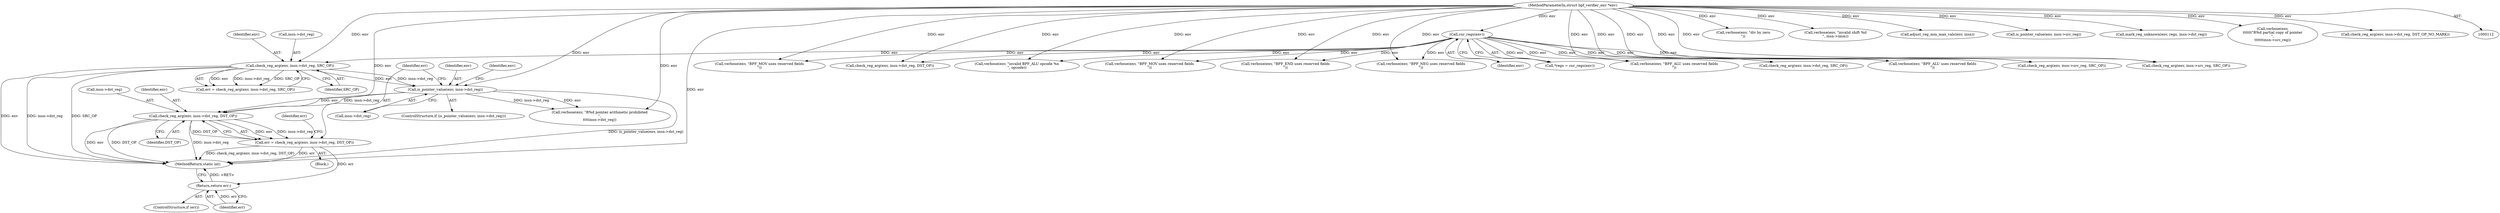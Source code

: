 digraph "0_linux_95a762e2c8c942780948091f8f2a4f32fce1ac6f@pointer" {
"1000251" [label="(Call,check_reg_arg(env, insn->dst_reg, DST_OP))"];
"1000234" [label="(Call,is_pointer_value(env, insn->dst_reg))"];
"1000223" [label="(Call,check_reg_arg(env, insn->dst_reg, SRC_OP))"];
"1000119" [label="(Call,cur_regs(env))"];
"1000113" [label="(MethodParameterIn,struct bpf_verifier_env *env)"];
"1000249" [label="(Call,err = check_reg_arg(env, insn->dst_reg, DST_OP))"];
"1000259" [label="(Return,return err;)"];
"1000552" [label="(Call,verbose(env, \"div by zero\n\"))"];
"1000603" [label="(Call,verbose(env, \"invalid shift %d\n\", insn->imm))"];
"1000625" [label="(Call,adjust_reg_min_max_vals(env, insn))"];
"1000117" [label="(Call,*regs = cur_regs(env))"];
"1000235" [label="(Identifier,env)"];
"1000321" [label="(Call,verbose(env, \"BPF_MOV uses reserved fields\n\"))"];
"1000221" [label="(Call,err = check_reg_arg(env, insn->dst_reg, SRC_OP))"];
"1000251" [label="(Call,check_reg_arg(env, insn->dst_reg, DST_OP))"];
"1000137" [label="(Block,)"];
"1000259" [label="(Return,return err;)"];
"1000329" [label="(Call,check_reg_arg(env, insn->dst_reg, DST_OP))"];
"1000249" [label="(Call,err = check_reg_arg(env, insn->dst_reg, DST_OP))"];
"1000258" [label="(Identifier,err)"];
"1000233" [label="(ControlStructure,if (is_pointer_value(env, insn->dst_reg)))"];
"1000240" [label="(Call,verbose(env, \"R%d pointer arithmetic prohibited\n\",\n\t\t\t\tinsn->dst_reg))"];
"1000228" [label="(Identifier,SRC_OP)"];
"1000113" [label="(MethodParameterIn,struct bpf_verifier_env *env)"];
"1000449" [label="(Call,verbose(env, \"invalid BPF_ALU opcode %x\n\", opcode))"];
"1000241" [label="(Identifier,env)"];
"1000288" [label="(Call,verbose(env, \"BPF_MOV uses reserved fields\n\"))"];
"1000253" [label="(Call,insn->dst_reg)"];
"1000169" [label="(Call,verbose(env, \"BPF_NEG uses reserved fields\n\"))"];
"1000257" [label="(ControlStructure,if (err))"];
"1000256" [label="(Identifier,DST_OP)"];
"1000119" [label="(Call,cur_regs(env))"];
"1000224" [label="(Identifier,env)"];
"1000120" [label="(Identifier,env)"];
"1000236" [label="(Call,insn->dst_reg)"];
"1000479" [label="(Call,verbose(env, \"BPF_ALU uses reserved fields\n\"))"];
"1000296" [label="(Call,check_reg_arg(env, insn->src_reg, SRC_OP))"];
"1000487" [label="(Call,check_reg_arg(env, insn->src_reg, SRC_OP))"];
"1000223" [label="(Call,check_reg_arg(env, insn->dst_reg, SRC_OP))"];
"1000215" [label="(Call,verbose(env, \"BPF_END uses reserved fields\n\"))"];
"1000378" [label="(Call,is_pointer_value(env, insn->src_reg))"];
"1000225" [label="(Call,insn->dst_reg)"];
"1000252" [label="(Identifier,env)"];
"1000250" [label="(Identifier,err)"];
"1000630" [label="(MethodReturn,static int)"];
"1000393" [label="(Call,mark_reg_unknown(env, regs, insn->dst_reg))"];
"1000512" [label="(Call,verbose(env, \"BPF_ALU uses reserved fields\n\"))"];
"1000520" [label="(Call,check_reg_arg(env, insn->dst_reg, SRC_OP))"];
"1000260" [label="(Identifier,err)"];
"1000234" [label="(Call,is_pointer_value(env, insn->dst_reg))"];
"1000384" [label="(Call,verbose(env,\n\t\t\t\t\t\t\"R%d partial copy of pointer\n\",\n\t\t\t\t\t\tinsn->src_reg))"];
"1000614" [label="(Call,check_reg_arg(env, insn->dst_reg, DST_OP_NO_MARK))"];
"1000251" -> "1000249"  [label="AST: "];
"1000251" -> "1000256"  [label="CFG: "];
"1000252" -> "1000251"  [label="AST: "];
"1000253" -> "1000251"  [label="AST: "];
"1000256" -> "1000251"  [label="AST: "];
"1000249" -> "1000251"  [label="CFG: "];
"1000251" -> "1000630"  [label="DDG: insn->dst_reg"];
"1000251" -> "1000630"  [label="DDG: env"];
"1000251" -> "1000630"  [label="DDG: DST_OP"];
"1000251" -> "1000249"  [label="DDG: env"];
"1000251" -> "1000249"  [label="DDG: insn->dst_reg"];
"1000251" -> "1000249"  [label="DDG: DST_OP"];
"1000234" -> "1000251"  [label="DDG: env"];
"1000234" -> "1000251"  [label="DDG: insn->dst_reg"];
"1000113" -> "1000251"  [label="DDG: env"];
"1000234" -> "1000233"  [label="AST: "];
"1000234" -> "1000236"  [label="CFG: "];
"1000235" -> "1000234"  [label="AST: "];
"1000236" -> "1000234"  [label="AST: "];
"1000241" -> "1000234"  [label="CFG: "];
"1000250" -> "1000234"  [label="CFG: "];
"1000234" -> "1000630"  [label="DDG: is_pointer_value(env, insn->dst_reg)"];
"1000223" -> "1000234"  [label="DDG: env"];
"1000223" -> "1000234"  [label="DDG: insn->dst_reg"];
"1000113" -> "1000234"  [label="DDG: env"];
"1000234" -> "1000240"  [label="DDG: env"];
"1000234" -> "1000240"  [label="DDG: insn->dst_reg"];
"1000223" -> "1000221"  [label="AST: "];
"1000223" -> "1000228"  [label="CFG: "];
"1000224" -> "1000223"  [label="AST: "];
"1000225" -> "1000223"  [label="AST: "];
"1000228" -> "1000223"  [label="AST: "];
"1000221" -> "1000223"  [label="CFG: "];
"1000223" -> "1000630"  [label="DDG: insn->dst_reg"];
"1000223" -> "1000630"  [label="DDG: SRC_OP"];
"1000223" -> "1000630"  [label="DDG: env"];
"1000223" -> "1000221"  [label="DDG: env"];
"1000223" -> "1000221"  [label="DDG: insn->dst_reg"];
"1000223" -> "1000221"  [label="DDG: SRC_OP"];
"1000119" -> "1000223"  [label="DDG: env"];
"1000113" -> "1000223"  [label="DDG: env"];
"1000119" -> "1000117"  [label="AST: "];
"1000119" -> "1000120"  [label="CFG: "];
"1000120" -> "1000119"  [label="AST: "];
"1000117" -> "1000119"  [label="CFG: "];
"1000119" -> "1000117"  [label="DDG: env"];
"1000113" -> "1000119"  [label="DDG: env"];
"1000119" -> "1000169"  [label="DDG: env"];
"1000119" -> "1000215"  [label="DDG: env"];
"1000119" -> "1000288"  [label="DDG: env"];
"1000119" -> "1000296"  [label="DDG: env"];
"1000119" -> "1000321"  [label="DDG: env"];
"1000119" -> "1000329"  [label="DDG: env"];
"1000119" -> "1000449"  [label="DDG: env"];
"1000119" -> "1000479"  [label="DDG: env"];
"1000119" -> "1000487"  [label="DDG: env"];
"1000119" -> "1000512"  [label="DDG: env"];
"1000119" -> "1000520"  [label="DDG: env"];
"1000113" -> "1000112"  [label="AST: "];
"1000113" -> "1000630"  [label="DDG: env"];
"1000113" -> "1000169"  [label="DDG: env"];
"1000113" -> "1000215"  [label="DDG: env"];
"1000113" -> "1000240"  [label="DDG: env"];
"1000113" -> "1000288"  [label="DDG: env"];
"1000113" -> "1000296"  [label="DDG: env"];
"1000113" -> "1000321"  [label="DDG: env"];
"1000113" -> "1000329"  [label="DDG: env"];
"1000113" -> "1000378"  [label="DDG: env"];
"1000113" -> "1000384"  [label="DDG: env"];
"1000113" -> "1000393"  [label="DDG: env"];
"1000113" -> "1000449"  [label="DDG: env"];
"1000113" -> "1000479"  [label="DDG: env"];
"1000113" -> "1000487"  [label="DDG: env"];
"1000113" -> "1000512"  [label="DDG: env"];
"1000113" -> "1000520"  [label="DDG: env"];
"1000113" -> "1000552"  [label="DDG: env"];
"1000113" -> "1000603"  [label="DDG: env"];
"1000113" -> "1000614"  [label="DDG: env"];
"1000113" -> "1000625"  [label="DDG: env"];
"1000249" -> "1000137"  [label="AST: "];
"1000250" -> "1000249"  [label="AST: "];
"1000258" -> "1000249"  [label="CFG: "];
"1000249" -> "1000630"  [label="DDG: check_reg_arg(env, insn->dst_reg, DST_OP)"];
"1000249" -> "1000630"  [label="DDG: err"];
"1000249" -> "1000259"  [label="DDG: err"];
"1000259" -> "1000257"  [label="AST: "];
"1000259" -> "1000260"  [label="CFG: "];
"1000260" -> "1000259"  [label="AST: "];
"1000630" -> "1000259"  [label="CFG: "];
"1000259" -> "1000630"  [label="DDG: <RET>"];
"1000260" -> "1000259"  [label="DDG: err"];
}
